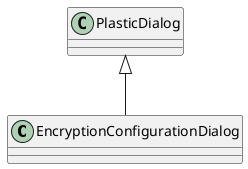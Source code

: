 @startuml
class EncryptionConfigurationDialog {
}
PlasticDialog <|-- EncryptionConfigurationDialog
@enduml
